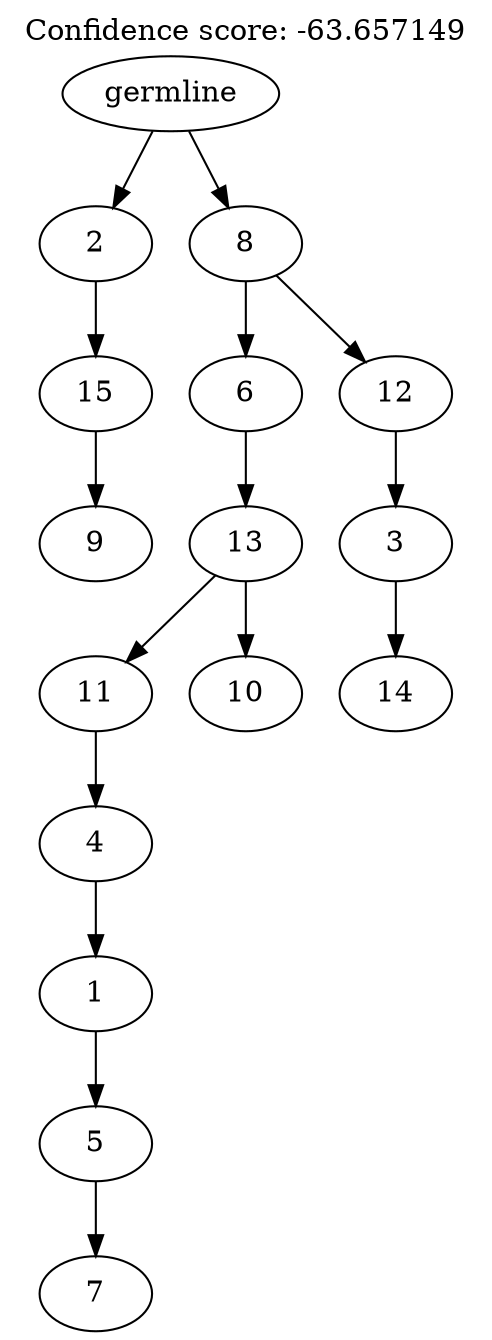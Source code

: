 digraph g {
	"14" -> "15";
	"15" [label="9"];
	"13" -> "14";
	"14" [label="15"];
	"10" -> "11";
	"11" [label="7"];
	"9" -> "10";
	"10" [label="5"];
	"8" -> "9";
	"9" [label="1"];
	"7" -> "8";
	"8" [label="4"];
	"6" -> "7";
	"7" [label="11"];
	"6" -> "12";
	"12" [label="10"];
	"5" -> "6";
	"6" [label="13"];
	"3" -> "4";
	"4" [label="14"];
	"2" -> "3";
	"3" [label="3"];
	"1" -> "2";
	"2" [label="12"];
	"1" -> "5";
	"5" [label="6"];
	"0" -> "1";
	"1" [label="8"];
	"0" -> "13";
	"13" [label="2"];
	"0" [label="germline"];
	labelloc="t";
	label="Confidence score: -63.657149";
}
